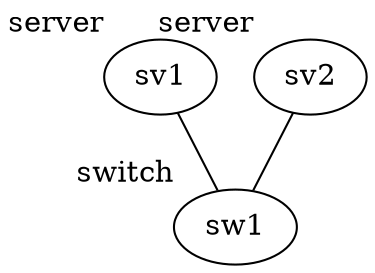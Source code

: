 digraph  {

	sv1[xlabel="server"];
	sw1[xlabel="switch"];
	sv2[xlabel="server"];

	sv1->sw1[dir="none"];
	sv2->sw1[dir="none"];
}
